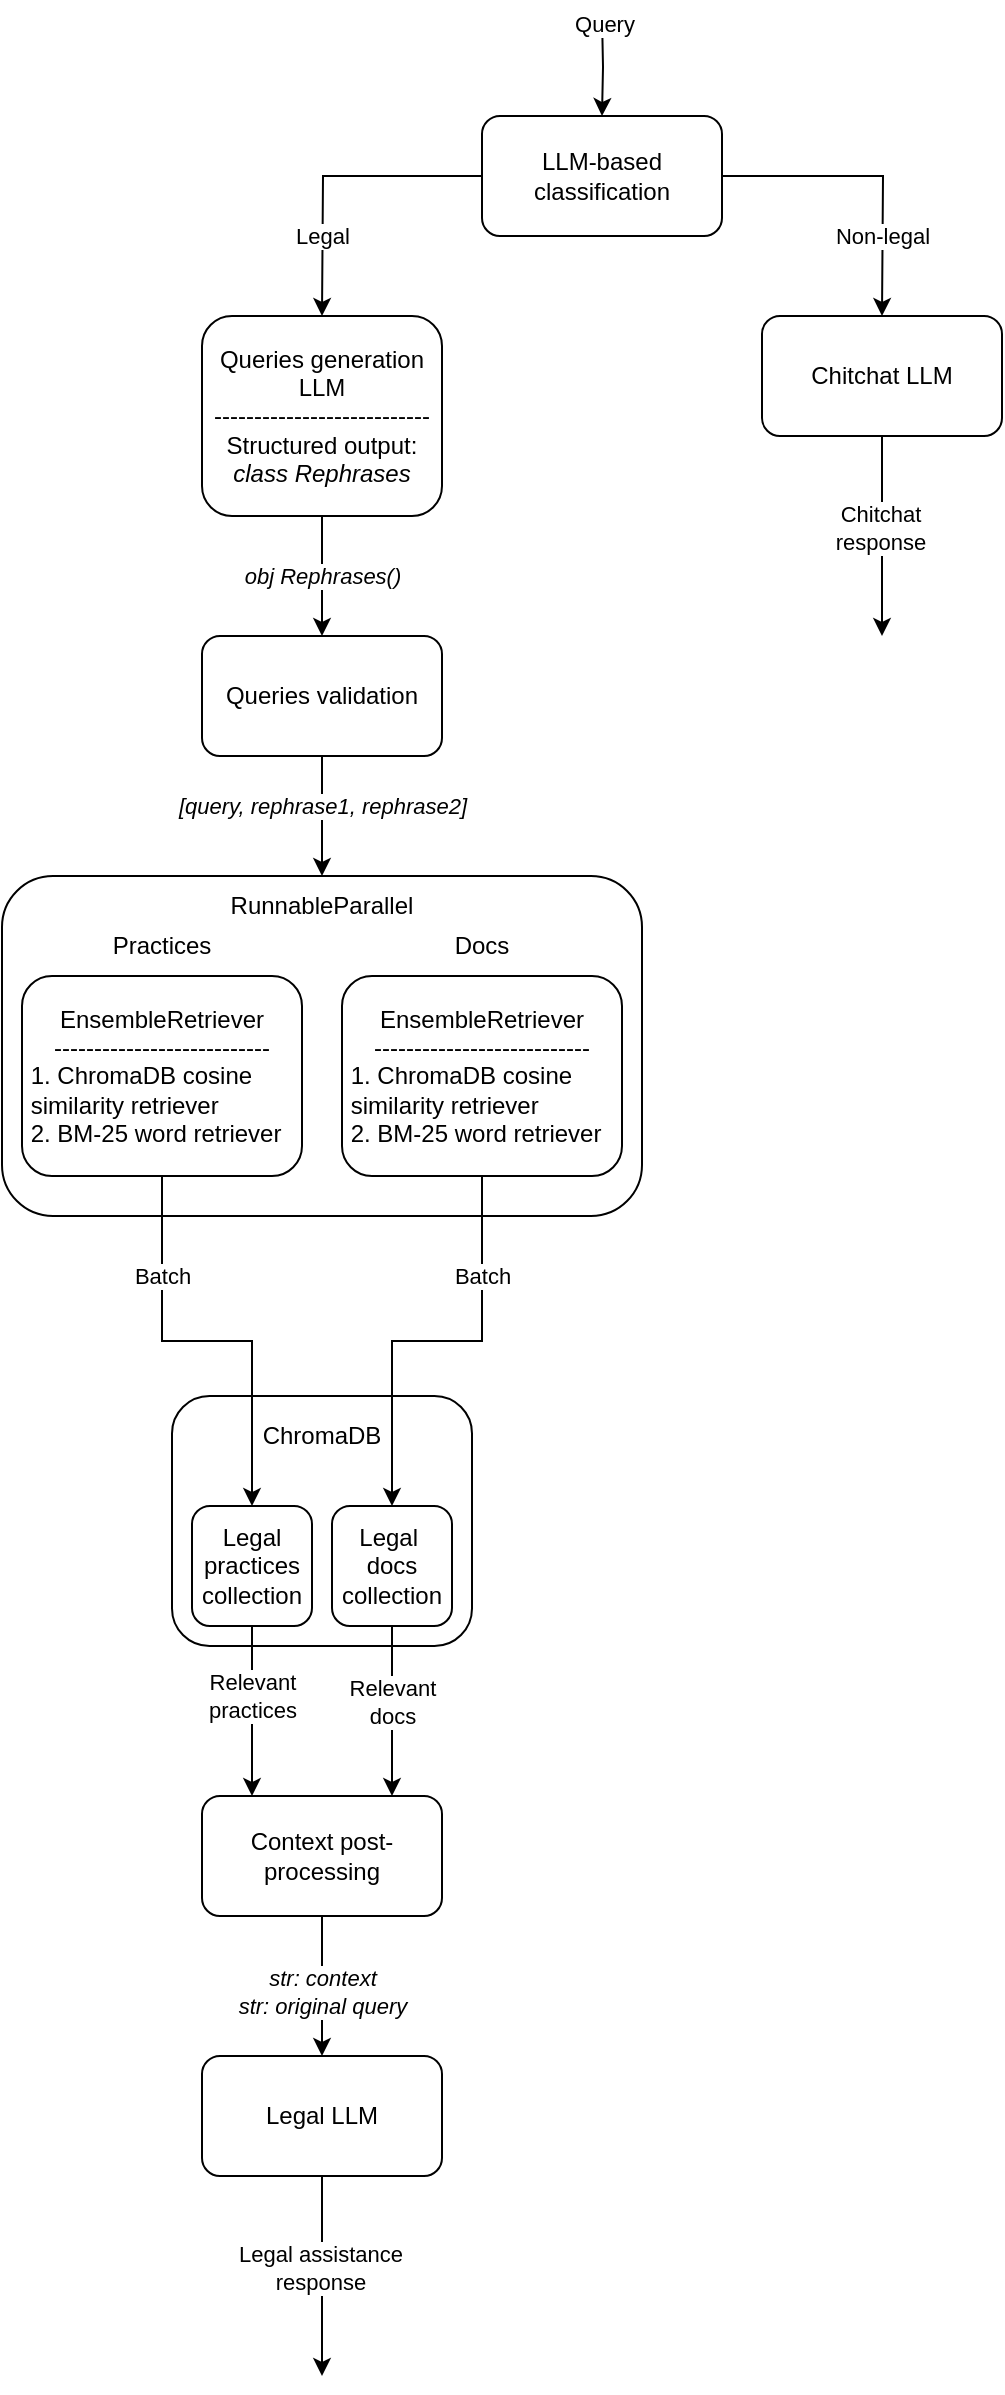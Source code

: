 <mxfile version="25.0.3">
  <diagram id="C5RBs43oDa-KdzZeNtuy" name="Page-1">
    <mxGraphModel grid="1" page="1" gridSize="10" guides="1" tooltips="1" connect="1" arrows="1" fold="1" pageScale="1" pageWidth="827" pageHeight="1169" math="0" shadow="0">
      <root>
        <mxCell id="WIyWlLk6GJQsqaUBKTNV-0" />
        <mxCell id="WIyWlLk6GJQsqaUBKTNV-1" parent="WIyWlLk6GJQsqaUBKTNV-0" />
        <mxCell id="ro76L85qwM8k-xzNwONZ-7" style="edgeStyle=orthogonalEdgeStyle;rounded=0;orthogonalLoop=1;jettySize=auto;html=1;" edge="1" parent="WIyWlLk6GJQsqaUBKTNV-1" target="ro76L85qwM8k-xzNwONZ-4">
          <mxGeometry relative="1" as="geometry">
            <mxPoint x="300" y="50" as="sourcePoint" />
          </mxGeometry>
        </mxCell>
        <mxCell id="ro76L85qwM8k-xzNwONZ-8" value="Query" style="edgeLabel;html=1;align=center;verticalAlign=middle;resizable=0;points=[];" connectable="0" vertex="1" parent="ro76L85qwM8k-xzNwONZ-7">
          <mxGeometry x="-0.2" y="1" relative="1" as="geometry">
            <mxPoint x="-1" y="-16" as="offset" />
          </mxGeometry>
        </mxCell>
        <mxCell id="ro76L85qwM8k-xzNwONZ-9" style="edgeStyle=orthogonalEdgeStyle;rounded=0;orthogonalLoop=1;jettySize=auto;html=1;" edge="1" parent="WIyWlLk6GJQsqaUBKTNV-1" source="ro76L85qwM8k-xzNwONZ-4">
          <mxGeometry relative="1" as="geometry">
            <mxPoint x="160" y="200" as="targetPoint" />
          </mxGeometry>
        </mxCell>
        <mxCell id="ro76L85qwM8k-xzNwONZ-11" value="Legal" style="edgeLabel;html=1;align=center;verticalAlign=middle;resizable=0;points=[];" connectable="0" vertex="1" parent="ro76L85qwM8k-xzNwONZ-9">
          <mxGeometry x="-0.503" y="-1" relative="1" as="geometry">
            <mxPoint x="-43" y="31" as="offset" />
          </mxGeometry>
        </mxCell>
        <mxCell id="ro76L85qwM8k-xzNwONZ-10" style="edgeStyle=orthogonalEdgeStyle;rounded=0;orthogonalLoop=1;jettySize=auto;html=1;" edge="1" parent="WIyWlLk6GJQsqaUBKTNV-1" source="ro76L85qwM8k-xzNwONZ-4">
          <mxGeometry relative="1" as="geometry">
            <mxPoint x="440" y="200" as="targetPoint" />
          </mxGeometry>
        </mxCell>
        <mxCell id="ro76L85qwM8k-xzNwONZ-12" value="Non-legal" style="edgeLabel;html=1;align=center;verticalAlign=middle;resizable=0;points=[];" connectable="0" vertex="1" parent="ro76L85qwM8k-xzNwONZ-10">
          <mxGeometry x="-0.506" relative="1" as="geometry">
            <mxPoint x="43" y="30" as="offset" />
          </mxGeometry>
        </mxCell>
        <mxCell id="ro76L85qwM8k-xzNwONZ-4" value="LLM-based&lt;div&gt;classification&lt;/div&gt;" style="rounded=1;whiteSpace=wrap;html=1;" vertex="1" parent="WIyWlLk6GJQsqaUBKTNV-1">
          <mxGeometry x="240" y="100" width="120" height="60" as="geometry" />
        </mxCell>
        <mxCell id="ro76L85qwM8k-xzNwONZ-14" style="edgeStyle=orthogonalEdgeStyle;rounded=0;orthogonalLoop=1;jettySize=auto;html=1;" edge="1" parent="WIyWlLk6GJQsqaUBKTNV-1" source="ro76L85qwM8k-xzNwONZ-13">
          <mxGeometry relative="1" as="geometry">
            <mxPoint x="440" y="360.0" as="targetPoint" />
          </mxGeometry>
        </mxCell>
        <mxCell id="ro76L85qwM8k-xzNwONZ-15" value="Chitchat&lt;div&gt;response&lt;/div&gt;" style="edgeLabel;html=1;align=center;verticalAlign=middle;resizable=0;points=[];" connectable="0" vertex="1" parent="ro76L85qwM8k-xzNwONZ-14">
          <mxGeometry x="-0.089" y="-1" relative="1" as="geometry">
            <mxPoint as="offset" />
          </mxGeometry>
        </mxCell>
        <mxCell id="ro76L85qwM8k-xzNwONZ-13" value="Chitchat LLM" style="rounded=1;whiteSpace=wrap;html=1;" vertex="1" parent="WIyWlLk6GJQsqaUBKTNV-1">
          <mxGeometry x="380" y="200" width="120" height="60" as="geometry" />
        </mxCell>
        <mxCell id="ro76L85qwM8k-xzNwONZ-18" style="edgeStyle=orthogonalEdgeStyle;rounded=0;orthogonalLoop=1;jettySize=auto;html=1;" edge="1" parent="WIyWlLk6GJQsqaUBKTNV-1" source="ro76L85qwM8k-xzNwONZ-16">
          <mxGeometry relative="1" as="geometry">
            <mxPoint x="160" y="360" as="targetPoint" />
          </mxGeometry>
        </mxCell>
        <mxCell id="ro76L85qwM8k-xzNwONZ-20" value="&lt;i&gt;obj Rephrases()&lt;/i&gt;" style="edgeLabel;html=1;align=center;verticalAlign=middle;resizable=0;points=[];" connectable="0" vertex="1" parent="ro76L85qwM8k-xzNwONZ-18">
          <mxGeometry x="-0.247" y="-1" relative="1" as="geometry">
            <mxPoint x="1" y="7" as="offset" />
          </mxGeometry>
        </mxCell>
        <mxCell id="ro76L85qwM8k-xzNwONZ-16" value="Queries generation LLM&lt;div&gt;---------------------------&lt;/div&gt;&lt;div&gt;Structured output:&lt;/div&gt;&lt;div&gt;&lt;i&gt;class Rephrases&lt;/i&gt;&lt;/div&gt;" style="rounded=1;whiteSpace=wrap;html=1;" vertex="1" parent="WIyWlLk6GJQsqaUBKTNV-1">
          <mxGeometry x="100" y="200" width="120" height="100" as="geometry" />
        </mxCell>
        <mxCell id="ro76L85qwM8k-xzNwONZ-21" style="edgeStyle=orthogonalEdgeStyle;rounded=0;orthogonalLoop=1;jettySize=auto;html=1;" edge="1" parent="WIyWlLk6GJQsqaUBKTNV-1" source="ro76L85qwM8k-xzNwONZ-19">
          <mxGeometry relative="1" as="geometry">
            <mxPoint x="160" y="480.0" as="targetPoint" />
          </mxGeometry>
        </mxCell>
        <mxCell id="ro76L85qwM8k-xzNwONZ-22" value="&lt;i&gt;[query, rephrase1, rephrase2]&lt;/i&gt;" style="edgeLabel;html=1;align=center;verticalAlign=middle;resizable=0;points=[];" connectable="0" vertex="1" parent="ro76L85qwM8k-xzNwONZ-21">
          <mxGeometry x="-0.171" relative="1" as="geometry">
            <mxPoint as="offset" />
          </mxGeometry>
        </mxCell>
        <mxCell id="ro76L85qwM8k-xzNwONZ-19" value="Queries validation" style="rounded=1;whiteSpace=wrap;html=1;" vertex="1" parent="WIyWlLk6GJQsqaUBKTNV-1">
          <mxGeometry x="100" y="360" width="120" height="60" as="geometry" />
        </mxCell>
        <mxCell id="ro76L85qwM8k-xzNwONZ-23" value="" style="rounded=1;whiteSpace=wrap;html=1;" vertex="1" parent="WIyWlLk6GJQsqaUBKTNV-1">
          <mxGeometry y="480" width="320" height="170" as="geometry" />
        </mxCell>
        <mxCell id="ro76L85qwM8k-xzNwONZ-24" value="RunnableParallel" style="text;html=1;align=center;verticalAlign=middle;whiteSpace=wrap;rounded=0;" vertex="1" parent="WIyWlLk6GJQsqaUBKTNV-1">
          <mxGeometry x="130" y="480" width="60" height="30" as="geometry" />
        </mxCell>
        <mxCell id="ro76L85qwM8k-xzNwONZ-26" value="EnsembleRetriever&lt;div&gt;&lt;div&gt;---------------------------&lt;/div&gt;&lt;/div&gt;&lt;span style=&quot;background-color: initial;&quot;&gt;&lt;div style=&quot;text-align: left;&quot;&gt;&lt;span style=&quot;background-color: initial;&quot;&gt;&amp;nbsp;1. ChromaDB cosine&amp;nbsp; &amp;nbsp;similarity retriever&lt;/span&gt;&lt;/div&gt;&lt;/span&gt;&lt;div style=&quot;text-align: left;&quot;&gt;&amp;nbsp;2. BM-25 word retriever&lt;/div&gt;" style="rounded=1;whiteSpace=wrap;html=1;" vertex="1" parent="WIyWlLk6GJQsqaUBKTNV-1">
          <mxGeometry x="10" y="530" width="140" height="100" as="geometry" />
        </mxCell>
        <mxCell id="ro76L85qwM8k-xzNwONZ-27" value="EnsembleRetriever&lt;div&gt;&lt;div&gt;---------------------------&lt;/div&gt;&lt;/div&gt;&lt;span style=&quot;background-color: initial;&quot;&gt;&lt;div style=&quot;text-align: left;&quot;&gt;&lt;span style=&quot;background-color: initial;&quot;&gt;&amp;nbsp;1. ChromaDB cosine&amp;nbsp; &amp;nbsp;similarity retriever&lt;/span&gt;&lt;/div&gt;&lt;/span&gt;&lt;div style=&quot;text-align: left;&quot;&gt;&amp;nbsp;2. BM-25 word retriever&lt;/div&gt;" style="rounded=1;whiteSpace=wrap;html=1;" vertex="1" parent="WIyWlLk6GJQsqaUBKTNV-1">
          <mxGeometry x="170" y="530" width="140" height="100" as="geometry" />
        </mxCell>
        <mxCell id="ro76L85qwM8k-xzNwONZ-28" value="Practices" style="text;html=1;align=center;verticalAlign=middle;whiteSpace=wrap;rounded=0;" vertex="1" parent="WIyWlLk6GJQsqaUBKTNV-1">
          <mxGeometry x="50" y="500" width="60" height="30" as="geometry" />
        </mxCell>
        <mxCell id="ro76L85qwM8k-xzNwONZ-29" value="Docs" style="text;html=1;align=center;verticalAlign=middle;whiteSpace=wrap;rounded=0;" vertex="1" parent="WIyWlLk6GJQsqaUBKTNV-1">
          <mxGeometry x="210" y="500" width="60" height="30" as="geometry" />
        </mxCell>
        <mxCell id="ro76L85qwM8k-xzNwONZ-31" value="" style="rounded=1;whiteSpace=wrap;html=1;" vertex="1" parent="WIyWlLk6GJQsqaUBKTNV-1">
          <mxGeometry x="85" y="740" width="150" height="125" as="geometry" />
        </mxCell>
        <mxCell id="ro76L85qwM8k-xzNwONZ-32" value="ChromaDB" style="text;html=1;align=center;verticalAlign=middle;whiteSpace=wrap;rounded=0;" vertex="1" parent="WIyWlLk6GJQsqaUBKTNV-1">
          <mxGeometry x="130" y="745" width="60" height="30" as="geometry" />
        </mxCell>
        <mxCell id="ro76L85qwM8k-xzNwONZ-33" value="Legal practices collection" style="rounded=1;whiteSpace=wrap;html=1;" vertex="1" parent="WIyWlLk6GJQsqaUBKTNV-1">
          <mxGeometry x="95" y="795" width="60" height="60" as="geometry" />
        </mxCell>
        <mxCell id="ro76L85qwM8k-xzNwONZ-34" value="Legal&amp;nbsp;&lt;div&gt;docs collection&lt;/div&gt;" style="rounded=1;whiteSpace=wrap;html=1;" vertex="1" parent="WIyWlLk6GJQsqaUBKTNV-1">
          <mxGeometry x="165" y="795" width="60" height="60" as="geometry" />
        </mxCell>
        <mxCell id="ro76L85qwM8k-xzNwONZ-41" style="edgeStyle=orthogonalEdgeStyle;rounded=0;orthogonalLoop=1;jettySize=auto;html=1;exitX=0.5;exitY=1;exitDx=0;exitDy=0;entryX=0.5;entryY=0;entryDx=0;entryDy=0;" edge="1" parent="WIyWlLk6GJQsqaUBKTNV-1" source="ro76L85qwM8k-xzNwONZ-26" target="ro76L85qwM8k-xzNwONZ-33">
          <mxGeometry relative="1" as="geometry" />
        </mxCell>
        <mxCell id="ro76L85qwM8k-xzNwONZ-45" value="Batch" style="edgeLabel;html=1;align=center;verticalAlign=middle;resizable=0;points=[];" connectable="0" vertex="1" parent="ro76L85qwM8k-xzNwONZ-41">
          <mxGeometry x="0.583" y="-1" relative="1" as="geometry">
            <mxPoint x="-44" y="-71" as="offset" />
          </mxGeometry>
        </mxCell>
        <mxCell id="ro76L85qwM8k-xzNwONZ-42" style="edgeStyle=orthogonalEdgeStyle;rounded=0;orthogonalLoop=1;jettySize=auto;html=1;exitX=0.5;exitY=1;exitDx=0;exitDy=0;entryX=0.5;entryY=0;entryDx=0;entryDy=0;" edge="1" parent="WIyWlLk6GJQsqaUBKTNV-1" source="ro76L85qwM8k-xzNwONZ-27" target="ro76L85qwM8k-xzNwONZ-34">
          <mxGeometry relative="1" as="geometry" />
        </mxCell>
        <mxCell id="ro76L85qwM8k-xzNwONZ-46" value="Batch" style="edgeLabel;html=1;align=center;verticalAlign=middle;resizable=0;points=[];" connectable="0" vertex="1" parent="ro76L85qwM8k-xzNwONZ-42">
          <mxGeometry x="0.574" relative="1" as="geometry">
            <mxPoint x="45" y="-71" as="offset" />
          </mxGeometry>
        </mxCell>
        <mxCell id="ro76L85qwM8k-xzNwONZ-47" style="edgeStyle=orthogonalEdgeStyle;rounded=0;orthogonalLoop=1;jettySize=auto;html=1;exitX=0.5;exitY=1;exitDx=0;exitDy=0;" edge="1" parent="WIyWlLk6GJQsqaUBKTNV-1" source="ro76L85qwM8k-xzNwONZ-33">
          <mxGeometry relative="1" as="geometry">
            <mxPoint x="125" y="940" as="targetPoint" />
          </mxGeometry>
        </mxCell>
        <mxCell id="ro76L85qwM8k-xzNwONZ-49" value="Relevant&lt;div&gt;practices&lt;/div&gt;" style="edgeLabel;html=1;align=center;verticalAlign=middle;resizable=0;points=[];" connectable="0" vertex="1" parent="ro76L85qwM8k-xzNwONZ-47">
          <mxGeometry x="-0.177" y="1" relative="1" as="geometry">
            <mxPoint x="-1" as="offset" />
          </mxGeometry>
        </mxCell>
        <mxCell id="ro76L85qwM8k-xzNwONZ-48" style="edgeStyle=orthogonalEdgeStyle;rounded=0;orthogonalLoop=1;jettySize=auto;html=1;exitX=0.5;exitY=1;exitDx=0;exitDy=0;" edge="1" parent="WIyWlLk6GJQsqaUBKTNV-1" source="ro76L85qwM8k-xzNwONZ-34">
          <mxGeometry relative="1" as="geometry">
            <mxPoint x="195" y="940" as="targetPoint" />
          </mxGeometry>
        </mxCell>
        <mxCell id="ro76L85qwM8k-xzNwONZ-50" value="Relevant&lt;div&gt;docs&lt;/div&gt;" style="edgeLabel;html=1;align=center;verticalAlign=middle;resizable=0;points=[];" connectable="0" vertex="1" parent="ro76L85qwM8k-xzNwONZ-48">
          <mxGeometry x="-0.113" y="-3" relative="1" as="geometry">
            <mxPoint x="3" as="offset" />
          </mxGeometry>
        </mxCell>
        <mxCell id="ro76L85qwM8k-xzNwONZ-53" style="edgeStyle=orthogonalEdgeStyle;rounded=0;orthogonalLoop=1;jettySize=auto;html=1;" edge="1" parent="WIyWlLk6GJQsqaUBKTNV-1" source="ro76L85qwM8k-xzNwONZ-52">
          <mxGeometry relative="1" as="geometry">
            <mxPoint x="160" y="1070" as="targetPoint" />
          </mxGeometry>
        </mxCell>
        <mxCell id="ro76L85qwM8k-xzNwONZ-54" value="&lt;i&gt;str: context&lt;/i&gt;&lt;div&gt;&lt;i&gt;str: original query&lt;/i&gt;&lt;/div&gt;" style="edgeLabel;html=1;align=center;verticalAlign=middle;resizable=0;points=[];" connectable="0" vertex="1" parent="ro76L85qwM8k-xzNwONZ-53">
          <mxGeometry x="-0.205" y="2" relative="1" as="geometry">
            <mxPoint x="-2" y="10" as="offset" />
          </mxGeometry>
        </mxCell>
        <mxCell id="ro76L85qwM8k-xzNwONZ-52" value="Context post-processing" style="rounded=1;whiteSpace=wrap;html=1;" vertex="1" parent="WIyWlLk6GJQsqaUBKTNV-1">
          <mxGeometry x="100" y="940" width="120" height="60" as="geometry" />
        </mxCell>
        <mxCell id="ro76L85qwM8k-xzNwONZ-56" style="edgeStyle=orthogonalEdgeStyle;rounded=0;orthogonalLoop=1;jettySize=auto;html=1;" edge="1" parent="WIyWlLk6GJQsqaUBKTNV-1" source="ro76L85qwM8k-xzNwONZ-58">
          <mxGeometry relative="1" as="geometry">
            <mxPoint x="160" y="1230" as="targetPoint" />
          </mxGeometry>
        </mxCell>
        <mxCell id="ro76L85qwM8k-xzNwONZ-57" value="Legal assistance&lt;div&gt;response&lt;/div&gt;" style="edgeLabel;html=1;align=center;verticalAlign=middle;resizable=0;points=[];" connectable="0" vertex="1" parent="ro76L85qwM8k-xzNwONZ-56">
          <mxGeometry x="-0.089" y="-1" relative="1" as="geometry">
            <mxPoint as="offset" />
          </mxGeometry>
        </mxCell>
        <mxCell id="ro76L85qwM8k-xzNwONZ-58" value="Legal LLM" style="rounded=1;whiteSpace=wrap;html=1;" vertex="1" parent="WIyWlLk6GJQsqaUBKTNV-1">
          <mxGeometry x="100" y="1070" width="120" height="60" as="geometry" />
        </mxCell>
      </root>
    </mxGraphModel>
  </diagram>
</mxfile>
